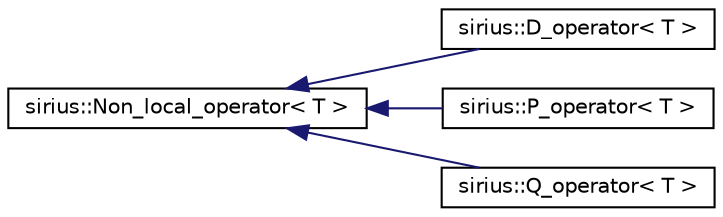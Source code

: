 digraph "Graphical Class Hierarchy"
{
 // INTERACTIVE_SVG=YES
  edge [fontname="Helvetica",fontsize="10",labelfontname="Helvetica",labelfontsize="10"];
  node [fontname="Helvetica",fontsize="10",shape=record];
  rankdir="LR";
  Node1 [label="sirius::Non_local_operator\< T \>",height=0.2,width=0.4,color="black", fillcolor="white", style="filled",URL="$classsirius_1_1_non__local__operator.html"];
  Node1 -> Node2 [dir="back",color="midnightblue",fontsize="10",style="solid",fontname="Helvetica"];
  Node2 [label="sirius::D_operator\< T \>",height=0.2,width=0.4,color="black", fillcolor="white", style="filled",URL="$classsirius_1_1_d__operator.html"];
  Node1 -> Node3 [dir="back",color="midnightblue",fontsize="10",style="solid",fontname="Helvetica"];
  Node3 [label="sirius::P_operator\< T \>",height=0.2,width=0.4,color="black", fillcolor="white", style="filled",URL="$classsirius_1_1_p__operator.html"];
  Node1 -> Node4 [dir="back",color="midnightblue",fontsize="10",style="solid",fontname="Helvetica"];
  Node4 [label="sirius::Q_operator\< T \>",height=0.2,width=0.4,color="black", fillcolor="white", style="filled",URL="$classsirius_1_1_q__operator.html"];
}
